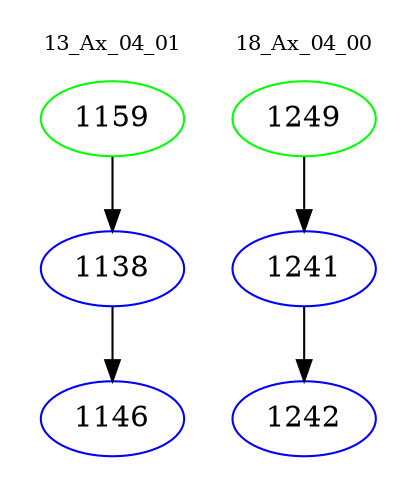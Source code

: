digraph{
subgraph cluster_0 {
color = white
label = "13_Ax_04_01";
fontsize=10;
T0_1159 [label="1159", color="green"]
T0_1159 -> T0_1138 [color="black"]
T0_1138 [label="1138", color="blue"]
T0_1138 -> T0_1146 [color="black"]
T0_1146 [label="1146", color="blue"]
}
subgraph cluster_1 {
color = white
label = "18_Ax_04_00";
fontsize=10;
T1_1249 [label="1249", color="green"]
T1_1249 -> T1_1241 [color="black"]
T1_1241 [label="1241", color="blue"]
T1_1241 -> T1_1242 [color="black"]
T1_1242 [label="1242", color="blue"]
}
}
